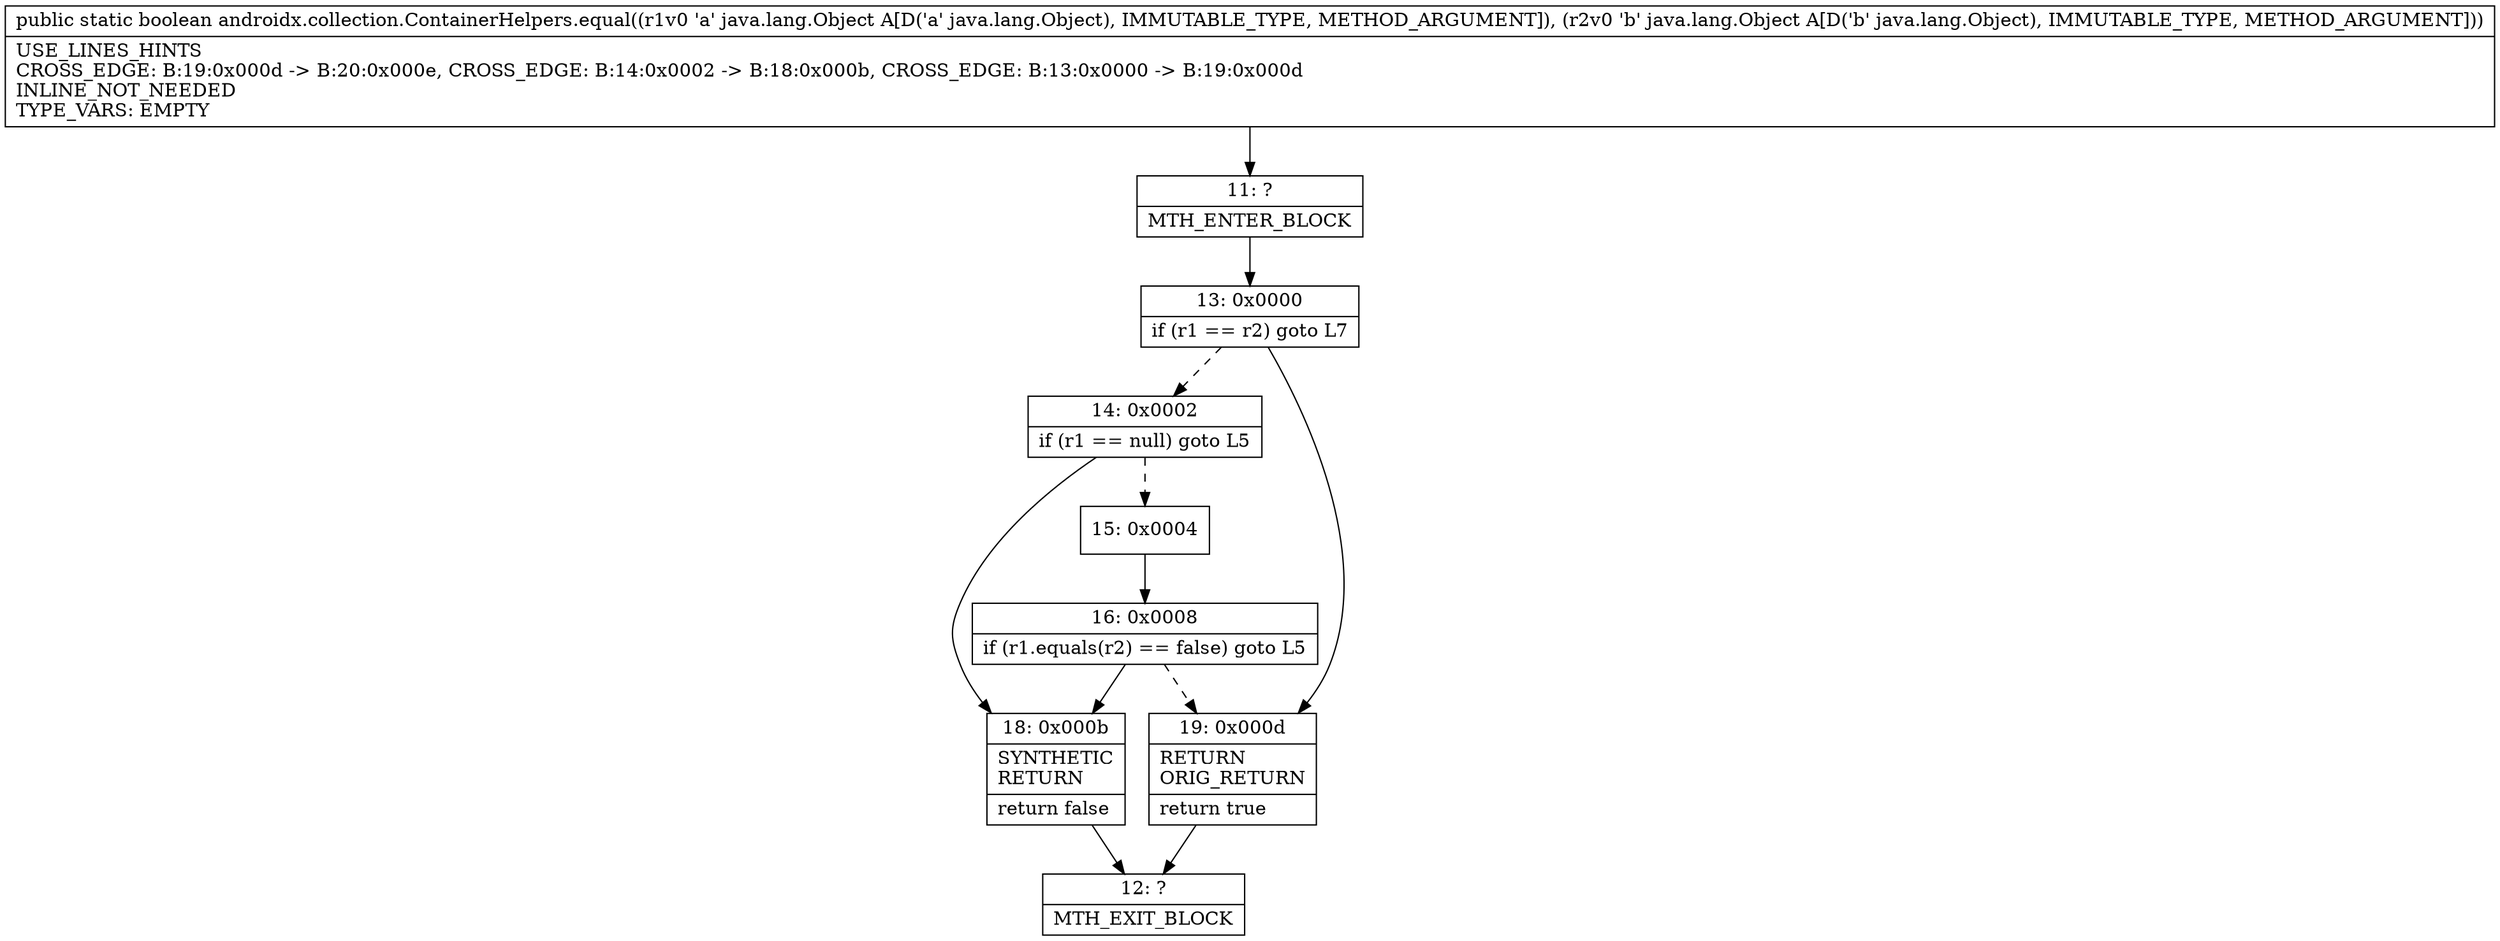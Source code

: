 digraph "CFG forandroidx.collection.ContainerHelpers.equal(Ljava\/lang\/Object;Ljava\/lang\/Object;)Z" {
Node_11 [shape=record,label="{11\:\ ?|MTH_ENTER_BLOCK\l}"];
Node_13 [shape=record,label="{13\:\ 0x0000|if (r1 == r2) goto L7\l}"];
Node_14 [shape=record,label="{14\:\ 0x0002|if (r1 == null) goto L5\l}"];
Node_15 [shape=record,label="{15\:\ 0x0004}"];
Node_16 [shape=record,label="{16\:\ 0x0008|if (r1.equals(r2) == false) goto L5\l}"];
Node_18 [shape=record,label="{18\:\ 0x000b|SYNTHETIC\lRETURN\l|return false\l}"];
Node_12 [shape=record,label="{12\:\ ?|MTH_EXIT_BLOCK\l}"];
Node_19 [shape=record,label="{19\:\ 0x000d|RETURN\lORIG_RETURN\l|return true\l}"];
MethodNode[shape=record,label="{public static boolean androidx.collection.ContainerHelpers.equal((r1v0 'a' java.lang.Object A[D('a' java.lang.Object), IMMUTABLE_TYPE, METHOD_ARGUMENT]), (r2v0 'b' java.lang.Object A[D('b' java.lang.Object), IMMUTABLE_TYPE, METHOD_ARGUMENT]))  | USE_LINES_HINTS\lCROSS_EDGE: B:19:0x000d \-\> B:20:0x000e, CROSS_EDGE: B:14:0x0002 \-\> B:18:0x000b, CROSS_EDGE: B:13:0x0000 \-\> B:19:0x000d\lINLINE_NOT_NEEDED\lTYPE_VARS: EMPTY\l}"];
MethodNode -> Node_11;Node_11 -> Node_13;
Node_13 -> Node_14[style=dashed];
Node_13 -> Node_19;
Node_14 -> Node_15[style=dashed];
Node_14 -> Node_18;
Node_15 -> Node_16;
Node_16 -> Node_18;
Node_16 -> Node_19[style=dashed];
Node_18 -> Node_12;
Node_19 -> Node_12;
}

